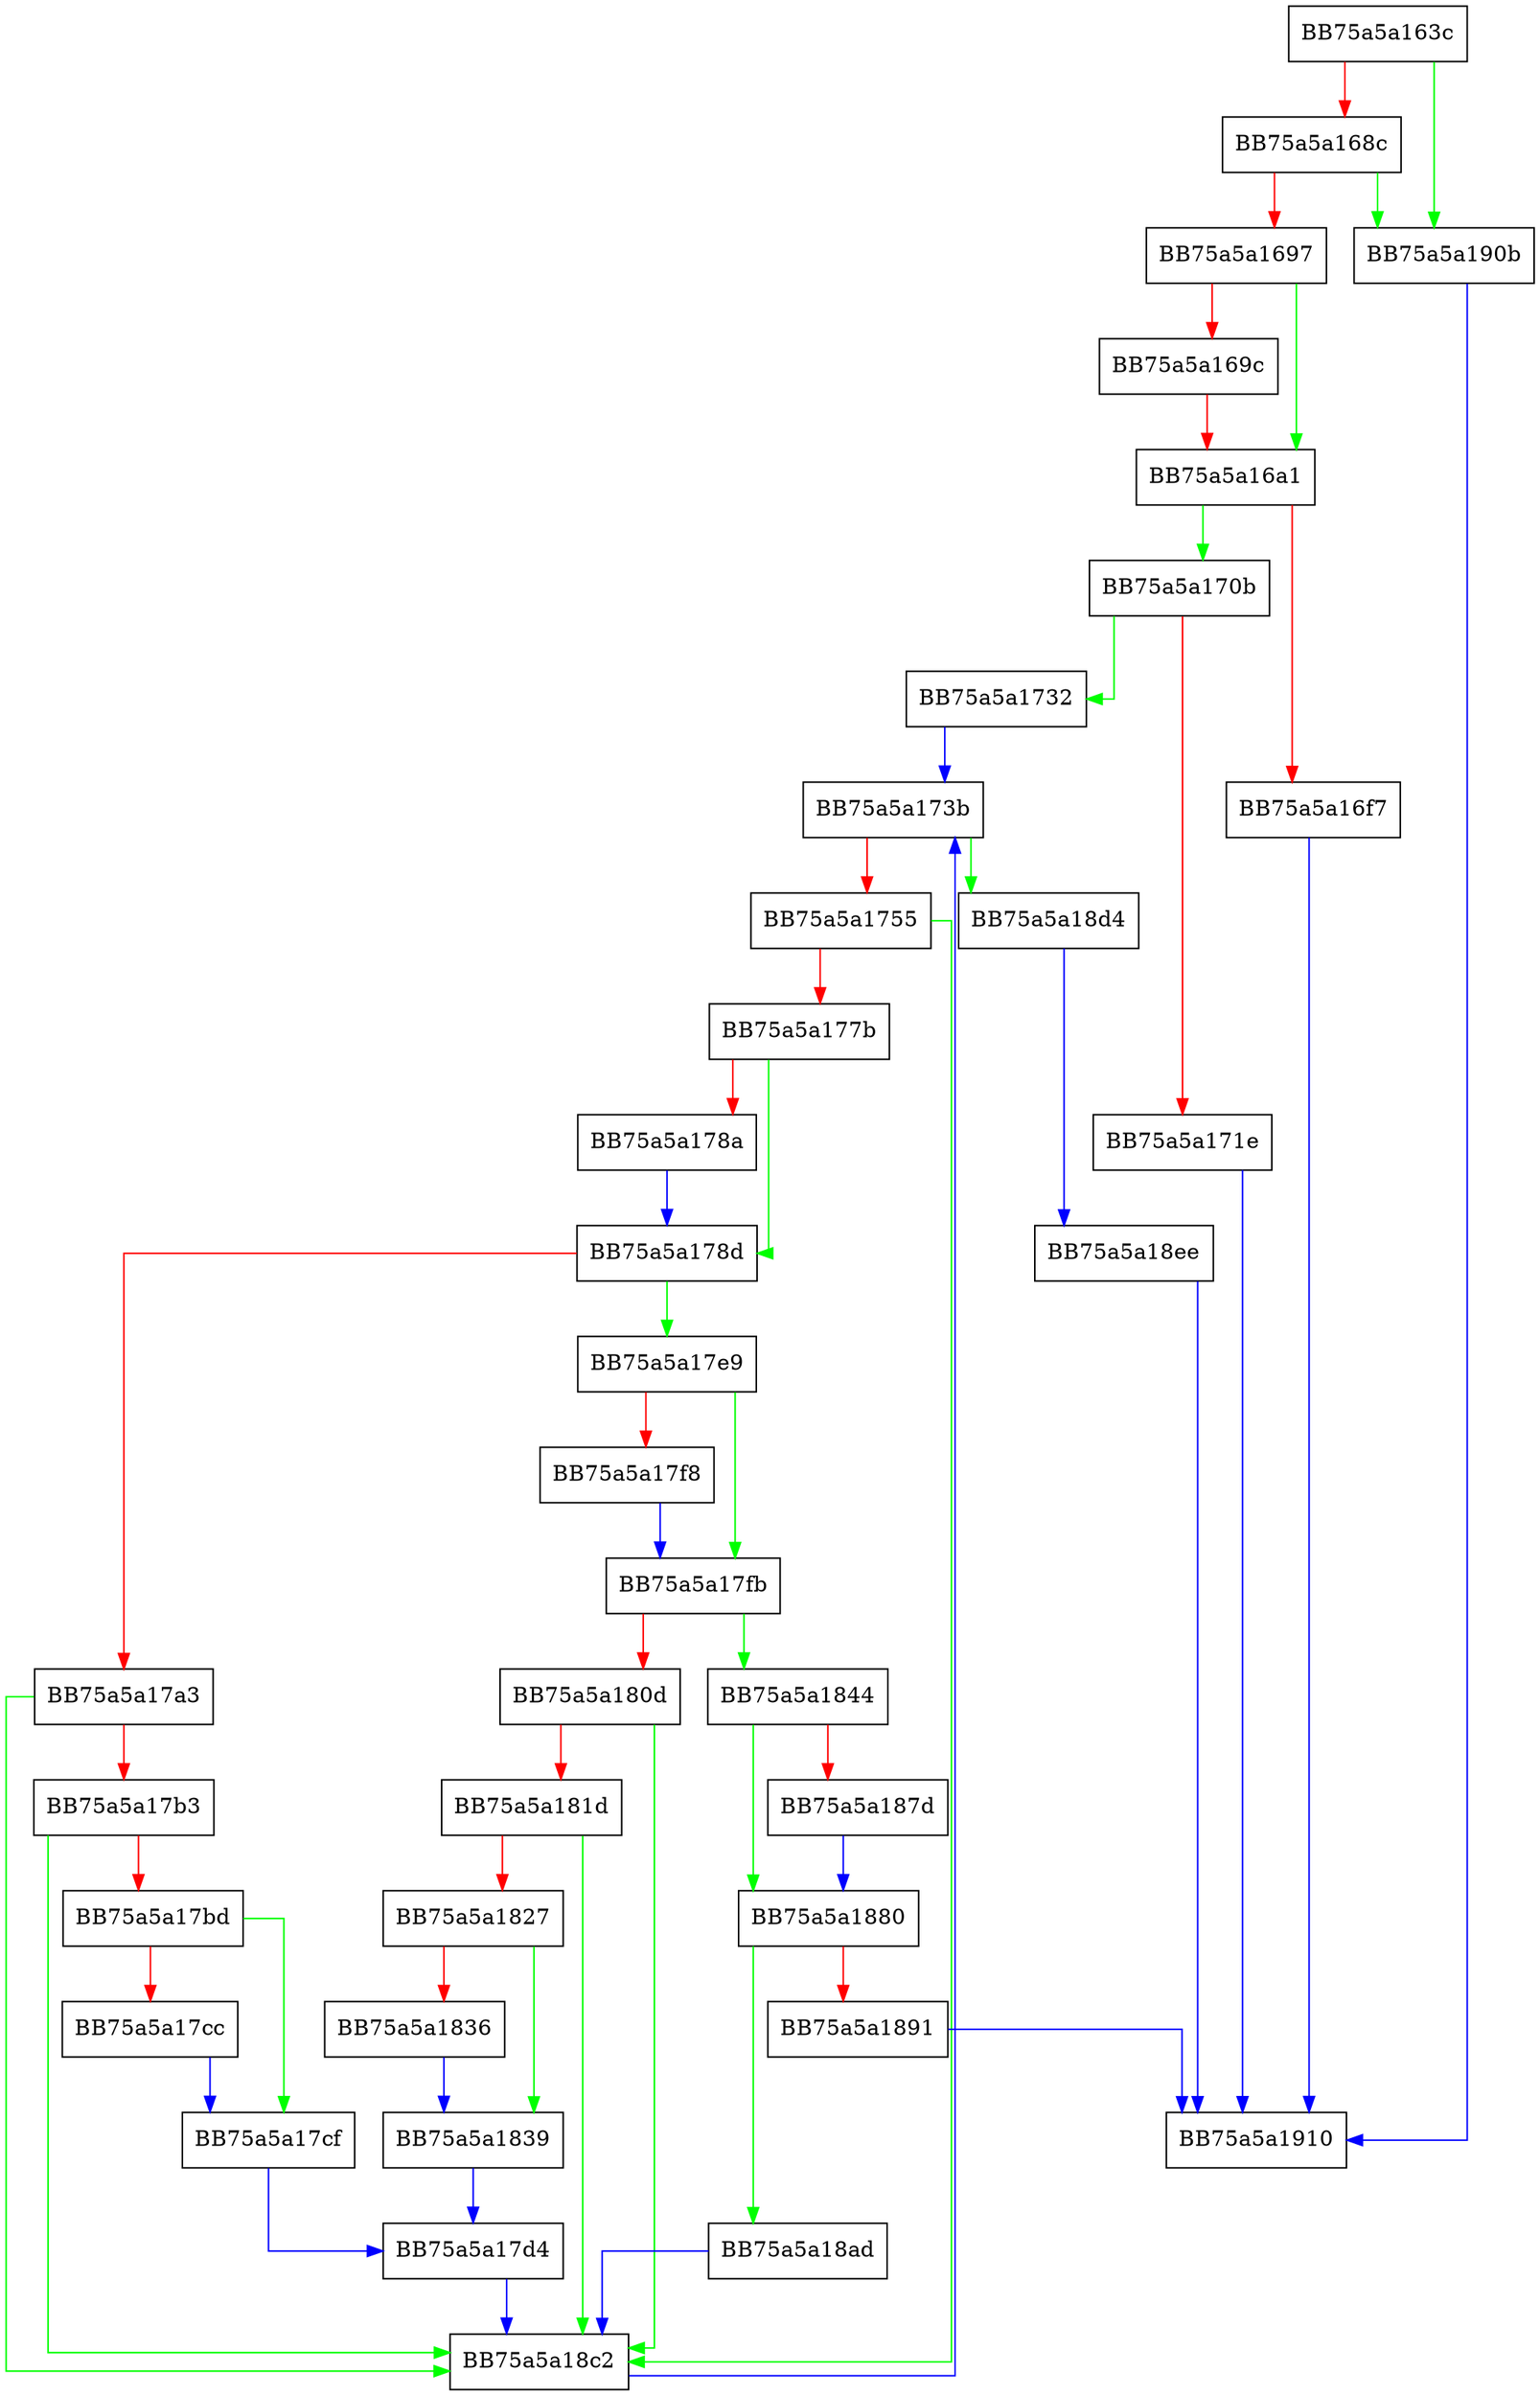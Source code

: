 digraph NetworkHipsDnsDomainsEnum {
  node [shape="box"];
  graph [splines=ortho];
  BB75a5a163c -> BB75a5a190b [color="green"];
  BB75a5a163c -> BB75a5a168c [color="red"];
  BB75a5a168c -> BB75a5a190b [color="green"];
  BB75a5a168c -> BB75a5a1697 [color="red"];
  BB75a5a1697 -> BB75a5a16a1 [color="green"];
  BB75a5a1697 -> BB75a5a169c [color="red"];
  BB75a5a169c -> BB75a5a16a1 [color="red"];
  BB75a5a16a1 -> BB75a5a170b [color="green"];
  BB75a5a16a1 -> BB75a5a16f7 [color="red"];
  BB75a5a16f7 -> BB75a5a1910 [color="blue"];
  BB75a5a170b -> BB75a5a1732 [color="green"];
  BB75a5a170b -> BB75a5a171e [color="red"];
  BB75a5a171e -> BB75a5a1910 [color="blue"];
  BB75a5a1732 -> BB75a5a173b [color="blue"];
  BB75a5a173b -> BB75a5a18d4 [color="green"];
  BB75a5a173b -> BB75a5a1755 [color="red"];
  BB75a5a1755 -> BB75a5a18c2 [color="green"];
  BB75a5a1755 -> BB75a5a177b [color="red"];
  BB75a5a177b -> BB75a5a178d [color="green"];
  BB75a5a177b -> BB75a5a178a [color="red"];
  BB75a5a178a -> BB75a5a178d [color="blue"];
  BB75a5a178d -> BB75a5a17e9 [color="green"];
  BB75a5a178d -> BB75a5a17a3 [color="red"];
  BB75a5a17a3 -> BB75a5a18c2 [color="green"];
  BB75a5a17a3 -> BB75a5a17b3 [color="red"];
  BB75a5a17b3 -> BB75a5a18c2 [color="green"];
  BB75a5a17b3 -> BB75a5a17bd [color="red"];
  BB75a5a17bd -> BB75a5a17cf [color="green"];
  BB75a5a17bd -> BB75a5a17cc [color="red"];
  BB75a5a17cc -> BB75a5a17cf [color="blue"];
  BB75a5a17cf -> BB75a5a17d4 [color="blue"];
  BB75a5a17d4 -> BB75a5a18c2 [color="blue"];
  BB75a5a17e9 -> BB75a5a17fb [color="green"];
  BB75a5a17e9 -> BB75a5a17f8 [color="red"];
  BB75a5a17f8 -> BB75a5a17fb [color="blue"];
  BB75a5a17fb -> BB75a5a1844 [color="green"];
  BB75a5a17fb -> BB75a5a180d [color="red"];
  BB75a5a180d -> BB75a5a18c2 [color="green"];
  BB75a5a180d -> BB75a5a181d [color="red"];
  BB75a5a181d -> BB75a5a18c2 [color="green"];
  BB75a5a181d -> BB75a5a1827 [color="red"];
  BB75a5a1827 -> BB75a5a1839 [color="green"];
  BB75a5a1827 -> BB75a5a1836 [color="red"];
  BB75a5a1836 -> BB75a5a1839 [color="blue"];
  BB75a5a1839 -> BB75a5a17d4 [color="blue"];
  BB75a5a1844 -> BB75a5a1880 [color="green"];
  BB75a5a1844 -> BB75a5a187d [color="red"];
  BB75a5a187d -> BB75a5a1880 [color="blue"];
  BB75a5a1880 -> BB75a5a18ad [color="green"];
  BB75a5a1880 -> BB75a5a1891 [color="red"];
  BB75a5a1891 -> BB75a5a1910 [color="blue"];
  BB75a5a18ad -> BB75a5a18c2 [color="blue"];
  BB75a5a18c2 -> BB75a5a173b [color="blue"];
  BB75a5a18d4 -> BB75a5a18ee [color="blue"];
  BB75a5a18ee -> BB75a5a1910 [color="blue"];
  BB75a5a190b -> BB75a5a1910 [color="blue"];
}